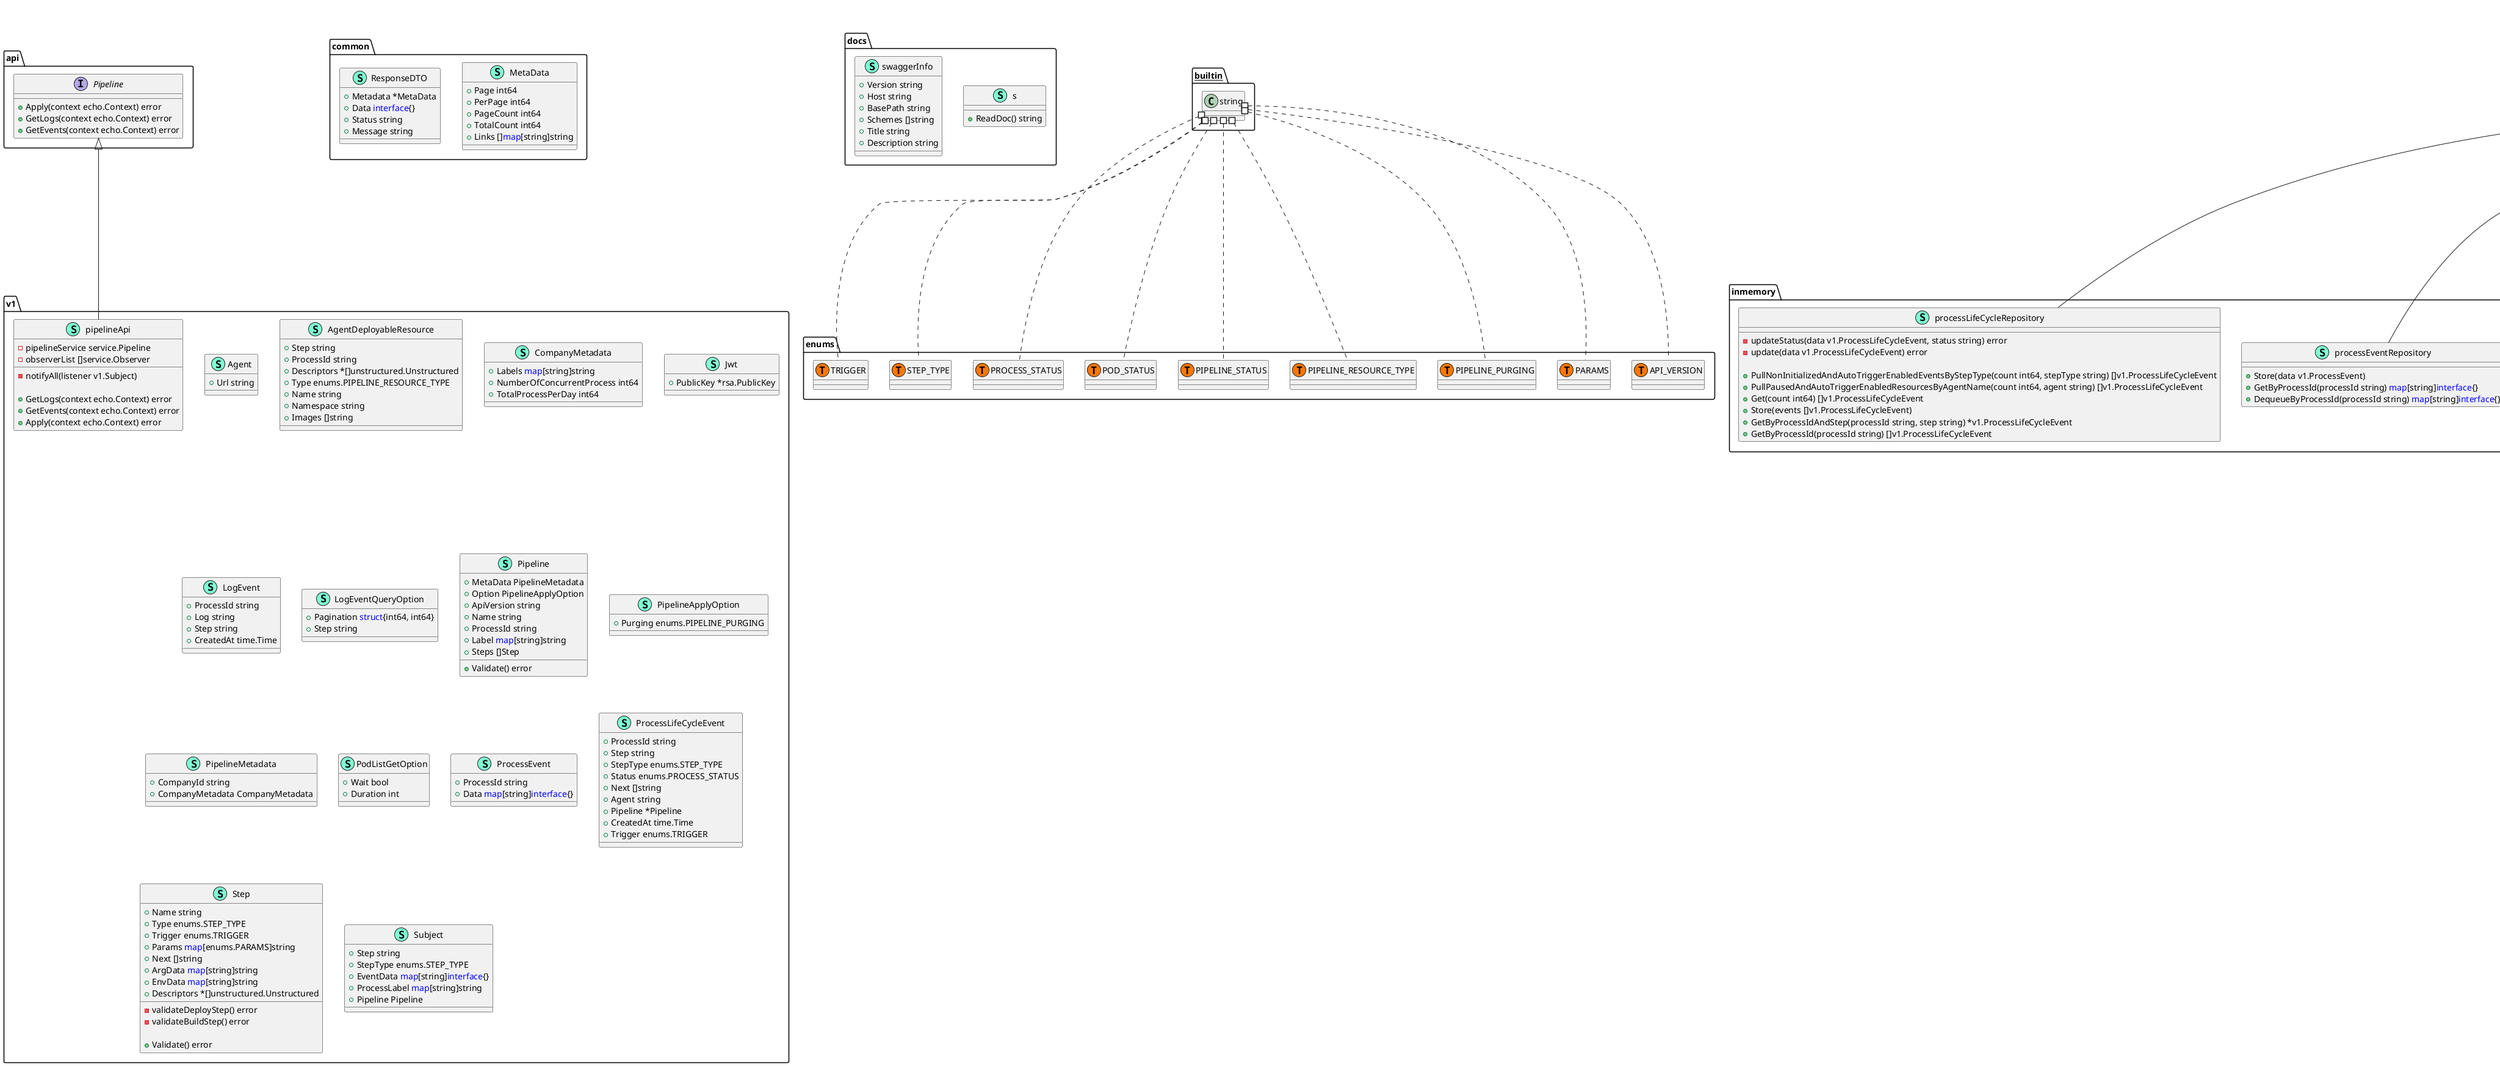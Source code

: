 @startuml
namespace api {
    interface Pipeline  {
        + Apply(context echo.Context) error
        + GetLogs(context echo.Context) error
        + GetEvents(context echo.Context) error

    }
}


namespace common {
    class MetaData << (S,Aquamarine) >> {
        + Page int64
        + PerPage int64
        + PageCount int64
        + TotalCount int64
        + Links []<font color=blue>map</font>[string]string

    }
    class ResponseDTO << (S,Aquamarine) >> {
        + Metadata *MetaData
        + Data <font color=blue>interface</font>{}
        + Status string
        + Message string

    }
}


namespace docs {
    class s << (S,Aquamarine) >> {
        + ReadDoc() string

    }
    class swaggerInfo << (S,Aquamarine) >> {
        + Version string
        + Host string
        + BasePath string
        + Schemes []string
        + Title string
        + Description string

    }
}


namespace enums {
    class enums.API_VERSION << (T, #FF7700) >>  {
    }
    class enums.PARAMS << (T, #FF7700) >>  {
    }
    class enums.PIPELINE_PURGING << (T, #FF7700) >>  {
    }
    class enums.PIPELINE_RESOURCE_TYPE << (T, #FF7700) >>  {
    }
    class enums.PIPELINE_STATUS << (T, #FF7700) >>  {
    }
    class enums.POD_STATUS << (T, #FF7700) >>  {
    }
    class enums.PROCESS_STATUS << (T, #FF7700) >>  {
    }
    class enums.STEP_TYPE << (T, #FF7700) >>  {
    }
    class enums.TRIGGER << (T, #FF7700) >>  {
    }
}


namespace inmemory {
    class logEventRepository << (S,Aquamarine) >> {
        + Store(log v1.LogEvent) 
        + GetByProcessId(processId string, option v1.LogEventQueryOption) ([]string, int64)

    }
    class processEventRepository << (S,Aquamarine) >> {
        + Store(data v1.ProcessEvent) 
        + GetByProcessId(processId string) <font color=blue>map</font>[string]<font color=blue>interface</font>{}
        + DequeueByProcessId(processId string) <font color=blue>map</font>[string]<font color=blue>interface</font>{}

    }
    class processLifeCycleRepository << (S,Aquamarine) >> {
        - updateStatus(data v1.ProcessLifeCycleEvent, status string) error
        - update(data v1.ProcessLifeCycleEvent) error

        + PullNonInitializedAndAutoTriggerEnabledEventsByStepType(count int64, stepType string) []v1.ProcessLifeCycleEvent
        + PullPausedAndAutoTriggerEnabledResourcesByAgentName(count int64, agent string) []v1.ProcessLifeCycleEvent
        + Get(count int64) []v1.ProcessLifeCycleEvent
        + Store(events []v1.ProcessLifeCycleEvent) 
        + GetByProcessIdAndStep(processId string, step string) *v1.ProcessLifeCycleEvent
        + GetByProcessId(processId string) []v1.ProcessLifeCycleEvent

    }
}

"repository.LogEventRepository" <|-- "inmemory.logEventRepository"
"repository.ProcessEventRepository" <|-- "inmemory.processEventRepository"
"repository.ProcessLifeCycleEventRepository" <|-- "inmemory.processLifeCycleRepository"

namespace logic {
    class eventStoreEventService << (S,Aquamarine) >> {
        - httpPublisher service.HttpClient

        + Listen(subject v1.Subject) 

    }
    class eventStoreProcessEventService << (S,Aquamarine) >> {
        - httpPublisher service.HttpClient

        + Listen(subject v1.Subject) 

    }
    class eventStoreProcessLifeCycleService << (S,Aquamarine) >> {
        - httpPublisher service.HttpClient

        + PullBuildEvents() []v1.ProcessLifeCycleEvent
        + Listen(subject v1.Subject) 

    }
    class httpClientMockService << (S,Aquamarine) >> {
        + Post(url string, header <font color=blue>map</font>[string]string, body []byte) error
        + Get(url string, header <font color=blue>map</font>[string]string) ([]byte, error)

    }
    class httpClientService << (S,Aquamarine) >> {
        + Get(url string, header <font color=blue>map</font>[string]string) ([]byte, error)
        + Post(url string, header <font color=blue>map</font>[string]string, body []byte) error

    }
    class jwtService << (S,Aquamarine) >> {
        - jwt v1.Jwt

        + ValidateToken(tokenString string) (bool, *jwt.Token)

    }
    class k8sService << (S,Aquamarine) >> {
        - tekton service.Tekton
        - observerList []service.Observer

        + Kcs *kubernetes.Clientset

        - notifyAll(listener v1.Subject) 

        + GetContainerLog(namespace string, podName string, containerName string, taskRunLabel <font color=blue>map</font>[string]string) (io.ReadCloser, error)
        + FollowContainerLifeCycle(namespace string, podName string, containerName string, step string, processId string, stepType enums.STEP_TYPE) 
        + RequestContainerLog(namespace string, podName string, containerName string) *rest.Request
        + GetSecret(name string, namespace string) (v1.Secret, error)
        + GetConfigMap(name string, namespace string) (v1.ConfigMap, error)
        + GetPodListByProcessId(namespace string, processId string, option v1.PodListGetOption) *v1.PodList
        + WaitAndGetInitializedPods(namespace string, processId string, step string) *v1.PodList

    }
    class logEventService << (S,Aquamarine) >> {
        - repo repository.LogEventRepository

        + Listen(listener v1.Subject) 
        + Store(log v1.LogEvent) 
        + GetByProcessId(processId string, option v1.LogEventQueryOption) ([]string, int64)

    }
    class mockK8sService << (S,Aquamarine) >> {
        - service service.LogEvent

        + RequestContainerLog(namespace string, podName string, containerName string) *rest.Request
        + GetContainerLog(namespace string, podName string, containerName string, taskRunLabel <font color=blue>map</font>[string]string) (io.ReadCloser, error)
        + FollowContainerLifeCycle(namespace string, podName string, containerName string, step string, processId string, stepType enums.STEP_TYPE) 
        + GetPodListByProcessId(namespace string, processId string, option v1.PodListGetOption) *v1.PodList
        + WaitAndGetInitializedPods(namespace string, processId string, step string) *v1.PodList
        + GetSecret(name string, namespace string) (v1.Secret, error)
        + GetConfigMap(name string, namespace string) (v1.ConfigMap, error)

    }
    class pipelineService << (S,Aquamarine) >> {
        - k8s service.K8s
        - tekton service.Tekton
        - pipeline v1.Pipeline
        - logEventService service.LogEvent
        - processEventService service.ProcessEvent
        - processLifeCycleEvent service.ProcessLifeCycleEvent
        - observerList []service.Observer

        - buildProcessLifeCycleEvents() 
        - applySteps(step v1.Step) 
        - apply() 
        - applyBuildStep(step v1.Step) error
        - notifyAll(listener v1.Subject) 

        + ApplyBuildSteps() 
        + ReadEventByProcessId(c <font color=blue>chan</font> <font color=blue>map</font>[string]<font color=blue>interface</font>{}, processId string) 
        + GetLogsByProcessId(processId string, option v1.LogEventQueryOption) ([]string, int64)
        + PostOperations(step string, stepType enums.STEP_TYPE, pipeline v1.Pipeline) 
        + LoadArgs(pipeline v1.Pipeline) 
        + LoadEnvs(pipeline v1.Pipeline) 
        + SetInputResource(url string, revision string, pipeline v1.Pipeline) 
        + Build(url string, revision string, pipeline v1.Pipeline) 
        + BuildProcessLifeCycleEvents(url string, revision string, pipeline v1.Pipeline) error

    }
    class processEventService << (S,Aquamarine) >> {
        - repo repository.ProcessEventRepository

        + Listen(listener v1.Subject) 
        + Store(data v1.ProcessEvent) 
        + GetByProcessId(processId string) <font color=blue>map</font>[string]<font color=blue>interface</font>{}
        + DequeueByProcessId(processId string) <font color=blue>map</font>[string]<font color=blue>interface</font>{}

    }
    class processLifeCycleEventService << (S,Aquamarine) >> {
        - repo repository.ProcessLifeCycleEventRepository

        + PullBuildEvents() []v1.ProcessLifeCycleEvent
        + Listen(subject v1.Subject) 
        + PullNonInitializedAndAutoTriggerEnabledEventsByStepType(count int64, stepType string) []v1.ProcessLifeCycleEvent
        + PullPausedAndAutoTriggerEnabledResourcesByAgentName(count int64, agent string) []v1.AgentDeployableResource
        + Store(events []v1.ProcessLifeCycleEvent) 

    }
    class stepService << (S,Aquamarine) >> {
        - step v1.Step

        + SetInput(url string, revision string) 
        + SetArgs(k8s service.K8s) 
        + SetEnvs(k8s service.K8s) 

    }
    class tektonService << (S,Aquamarine) >> {
        + Tcs *versioned.Clientset

        + GetTaskRun(name string, waitUntilTaskRunIsCompleted bool) (*v1alpha1.TaskRun, error)
        + InitPipelineResources(step v1.Step, label <font color=blue>map</font>[string]string, processId string) (v1alpha1.PipelineResource, []v1alpha1.PipelineResource, error)
        + InitTask(step v1.Step, label <font color=blue>map</font>[string]string, processId string) (v1alpha1.Task, error)
        + InitTaskRun(step v1.Step, label <font color=blue>map</font>[string]string, processId string) (v1alpha1.TaskRun, error)
        + CreatePipelineResource(resource v1alpha1.PipelineResource) error
        + CreateTask(resource v1alpha1.Task) error
        + CreateTaskRun(resource v1alpha1.TaskRun) error
        + DeletePipelineResourceByProcessId(processId string) error
        + DeleteTaskByProcessId(processId string) error
        + DeleteTaskRunByProcessId(processId string) error
        + PurgeByProcessId(processId string) 

    }
}

"service.Observer" <|-- "logic.eventStoreEventService"
"service.Observer" <|-- "logic.eventStoreProcessEventService"
"service.Observer" <|-- "logic.eventStoreProcessLifeCycleService"
"service.ProcessLifeCycleEvent" <|-- "logic.eventStoreProcessLifeCycleService"
"service.HttpClient" <|-- "logic.httpClientMockService"
"service.HttpClient" <|-- "logic.httpClientService"
"service.Jwt" <|-- "logic.jwtService"
"service.K8s" <|-- "logic.k8sService"
"repository.LogEventRepository" <|-- "logic.logEventService"
"service.LogEvent" <|-- "logic.logEventService"
"service.Observer" <|-- "logic.logEventService"
"service.K8s" <|-- "logic.mockK8sService"
"service.Pipeline" <|-- "logic.pipelineService"
"repository.ProcessEventRepository" <|-- "logic.processEventService"
"service.Observer" <|-- "logic.processEventService"
"service.ProcessEvent" <|-- "logic.processEventService"
"service.Observer" <|-- "logic.processLifeCycleEventService"
"service.ProcessLifeCycleEvent" <|-- "logic.processLifeCycleEventService"
"service.Step" <|-- "logic.stepService"
"service.Tekton" <|-- "logic.tektonService"

namespace mongo {
    class dmManager << (S,Aquamarine) >> {
        + Ctx context.Context
        + Db *mongo.Database

        - initConnection() 
        - initMockMongoConnection() 

    }
    class logEventRepository << (S,Aquamarine) >> {
        - manager *dmManager
        - timeout time.Duration

        + Store(event v1.LogEvent) 
        + GetByProcessId(processId string, option v1.LogEventQueryOption) ([]string, int64)

    }
    class processLifeCycleRepository << (S,Aquamarine) >> {
        - manager *dmManager
        - timeout time.Duration

        - updateStatus(data v1.ProcessLifeCycleEvent, status string) error
        - update(data v1.ProcessLifeCycleEvent) error

        + PullNonInitializedAndAutoTriggerEnabledEventsByStepType(count int64, stepType string) []v1.ProcessLifeCycleEvent
        + PullPausedAndAutoTriggerEnabledResourcesByAgentName(count int64, agent string) []v1.ProcessLifeCycleEvent
        + Get(count int64) []v1.ProcessLifeCycleEvent
        + Store(events []v1.ProcessLifeCycleEvent) 
        + GetByProcessIdAndStep(processId string, step string) *v1.ProcessLifeCycleEvent
        + GetByProcessId(processId string) []v1.ProcessLifeCycleEvent

    }
}

"repository.LogEventRepository" <|-- "mongo.logEventRepository"
"repository.ProcessLifeCycleEventRepository" <|-- "mongo.processLifeCycleRepository"

namespace repository {
    interface LogEventRepository  {
        + Store(log v1.LogEvent) 
        + GetByProcessId(processId string, option v1.LogEventQueryOption) ([]string, int64)

    }
    interface ProcessEventRepository  {
        + Store(data v1.ProcessEvent) 
        + GetByProcessId(processId string) <font color=blue>map</font>[string]<font color=blue>interface</font>{}
        + DequeueByProcessId(processId string) <font color=blue>map</font>[string]<font color=blue>interface</font>{}

    }
    interface ProcessLifeCycleEventRepository  {
        + Store(data []v1.ProcessLifeCycleEvent) 
        + Get(count int64) []v1.ProcessLifeCycleEvent
        + PullPausedAndAutoTriggerEnabledResourcesByAgentName(count int64, agent string) []v1.ProcessLifeCycleEvent
        + PullNonInitializedAndAutoTriggerEnabledEventsByStepType(count int64, stepType string) []v1.ProcessLifeCycleEvent

    }
}


namespace service {
    interface HttpClient  {
        + Post(url string, header <font color=blue>map</font>[string]string, body []byte) error
        + Get(url string, header <font color=blue>map</font>[string]string) ([]byte, error)

    }
    interface Jwt  {
        + ValidateToken(tokenString string) (bool, *jwt.Token)

    }
    interface K8s  {
        + GetSecret(name string, namespace string) (v1.Secret, error)
        + GetConfigMap(name string, namespace string) (v1.ConfigMap, error)
        + GetPodListByProcessId(namespace string, processId string, option v1.PodListGetOption) *v1.PodList
        + WaitAndGetInitializedPods(namespace string, processId string, step string) *v1.PodList
        + FollowContainerLifeCycle(namespace string, podName string, containerName string, step string, processId string, stepType enums.STEP_TYPE) 
        + GetContainerLog(namespace string, podName string, containerName string, taskRunLabel <font color=blue>map</font>[string]string) (io.ReadCloser, error)
        + RequestContainerLog(namespace string, podName string, containerName string) *rest.Request

    }
    interface LogEvent  {
        + Store(log v1.LogEvent) 
        + GetByProcessId(processId string, option v1.LogEventQueryOption) ([]string, int64)
        + Listen(subject v1.Subject) 

    }
    interface Observer  {
        + Listen(subject v1.Subject) 

    }
    interface Pipeline  {
        + BuildProcessLifeCycleEvents(url string, revision string, pipeline v1.Pipeline) error
        + LoadArgs(pipeline v1.Pipeline) 
        + LoadEnvs(pipeline v1.Pipeline) 
        + SetInputResource(url string, revision string, pipeline v1.Pipeline) 
        + Build(url string, revision string, pipeline v1.Pipeline) 
        + PostOperations(step string, stepType enums.STEP_TYPE, pipeline v1.Pipeline) 
        + GetLogsByProcessId(processId string, option v1.LogEventQueryOption) ([]string, int64)
        + ReadEventByProcessId(c <font color=blue>chan</font> <font color=blue>map</font>[string]<font color=blue>interface</font>{}, processId string) 
        + ApplyBuildSteps() 

    }
    interface ProcessEvent  {
        + Store(data v1.ProcessEvent) 
        + GetByProcessId(processId string) <font color=blue>map</font>[string]<font color=blue>interface</font>{}
        + DequeueByProcessId(processId string) <font color=blue>map</font>[string]<font color=blue>interface</font>{}
        + Listen(subject v1.Subject) 

    }
    interface ProcessLifeCycleEvent  {
        + PullBuildEvents() []v1.ProcessLifeCycleEvent
        + Listen(subject v1.Subject) 

    }
    interface Step  {
        + SetInput(url string, revision string) 
        + SetArgs(k8s K8s) 
        + SetEnvs(k8s K8s) 

    }
    interface Tekton  {
        + InitPipelineResources(step v1.Step, label <font color=blue>map</font>[string]string, processId string) (v1alpha1.PipelineResource, []v1alpha1.PipelineResource, error)
        + InitTask(step v1.Step, label <font color=blue>map</font>[string]string, processId string) (v1alpha1.Task, error)
        + InitTaskRun(step v1.Step, label <font color=blue>map</font>[string]string, processId string) (v1alpha1.TaskRun, error)
        + CreatePipelineResource( v1alpha1.PipelineResource) error
        + CreateTask( v1alpha1.Task) error
        + CreateTaskRun( v1alpha1.TaskRun) error
        + DeletePipelineResourceByProcessId(processId string) error
        + DeleteTaskByProcessId(processId string) error
        + DeleteTaskRunByProcessId(processId string) error
        + PurgeByProcessId(processId string) 
        + GetTaskRun(name string, waitUntilTaskRunIsCompleted bool) (*v1alpha1.TaskRun, error)

    }
}


namespace v1 {
    class Agent << (S,Aquamarine) >> {
        + Url string

    }
    class AgentDeployableResource << (S,Aquamarine) >> {
        + Step string
        + ProcessId string
        + Descriptors *[]unstructured.Unstructured
        + Type enums.PIPELINE_RESOURCE_TYPE
        + Name string
        + Namespace string
        + Images []string

    }
    class CompanyMetadata << (S,Aquamarine) >> {
        + Labels <font color=blue>map</font>[string]string
        + NumberOfConcurrentProcess int64
        + TotalProcessPerDay int64

    }
    class Jwt << (S,Aquamarine) >> {
        + PublicKey *rsa.PublicKey

    }
    class LogEvent << (S,Aquamarine) >> {
        + ProcessId string
        + Log string
        + Step string
        + CreatedAt time.Time

    }
    class LogEventQueryOption << (S,Aquamarine) >> {
        + Pagination <font color=blue>struct</font>{int64, int64}
        + Step string

    }
    class Pipeline << (S,Aquamarine) >> {
        + MetaData PipelineMetadata
        + Option PipelineApplyOption
        + ApiVersion string
        + Name string
        + ProcessId string
        + Label <font color=blue>map</font>[string]string
        + Steps []Step

        + Validate() error

    }
    class PipelineApplyOption << (S,Aquamarine) >> {
        + Purging enums.PIPELINE_PURGING

    }
    class PipelineMetadata << (S,Aquamarine) >> {
        + CompanyId string
        + CompanyMetadata CompanyMetadata

    }
    class PodListGetOption << (S,Aquamarine) >> {
        + Wait bool
        + Duration int

    }
    class ProcessEvent << (S,Aquamarine) >> {
        + ProcessId string
        + Data <font color=blue>map</font>[string]<font color=blue>interface</font>{}

    }
    class ProcessLifeCycleEvent << (S,Aquamarine) >> {
        + ProcessId string
        + Step string
        + StepType enums.STEP_TYPE
        + Status enums.PROCESS_STATUS
        + Next []string
        + Agent string
        + Pipeline *Pipeline
        + CreatedAt time.Time
        + Trigger enums.TRIGGER

    }
    class Step << (S,Aquamarine) >> {
        + Name string
        + Type enums.STEP_TYPE
        + Trigger enums.TRIGGER
        + Params <font color=blue>map</font>[enums.PARAMS]string
        + Next []string
        + ArgData <font color=blue>map</font>[string]string
        + EnvData <font color=blue>map</font>[string]string
        + Descriptors *[]unstructured.Unstructured

        - validateDeployStep() error
        - validateBuildStep() error

        + Validate() error

    }
    class Subject << (S,Aquamarine) >> {
        + Step string
        + StepType enums.STEP_TYPE
        + EventData <font color=blue>map</font>[string]<font color=blue>interface</font>{}
        + ProcessLabel <font color=blue>map</font>[string]string
        + Pipeline Pipeline

    }
    class pipelineApi << (S,Aquamarine) >> {
        - pipelineService service.Pipeline
        - observerList []service.Observer

        - notifyAll(listener v1.Subject) 

        + GetLogs(context echo.Context) error
        + GetEvents(context echo.Context) error
        + Apply(context echo.Context) error

    }
}

"api.Pipeline" <|-- "v1.pipelineApi"

"__builtin__.string" #.. "enums.API_VERSION"
"__builtin__.string" #.. "enums.PARAMS"
"__builtin__.string" #.. "enums.PIPELINE_PURGING"
"__builtin__.string" #.. "enums.PIPELINE_RESOURCE_TYPE"
"__builtin__.string" #.. "enums.PIPELINE_STATUS"
"__builtin__.string" #.. "enums.POD_STATUS"
"__builtin__.string" #.. "enums.PROCESS_STATUS"
"__builtin__.string" #.. "enums.STEP_TYPE"
"__builtin__.string" #.. "enums.TRIGGER"
@enduml
